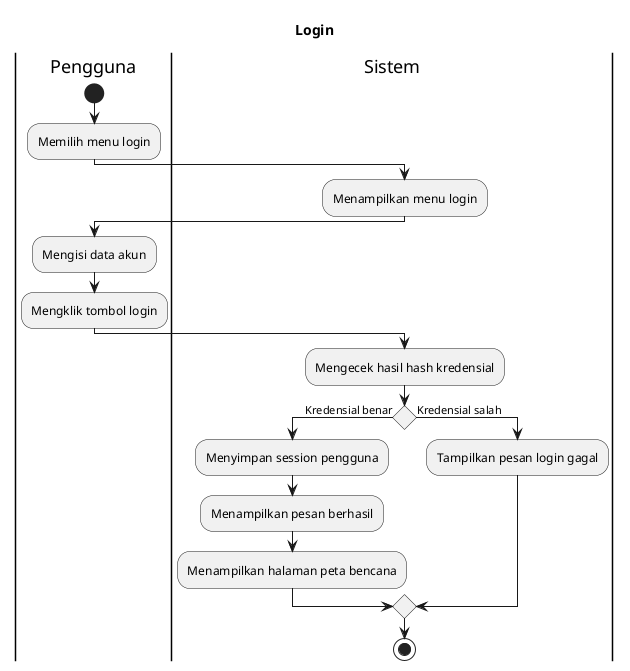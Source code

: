 @startuml UC-AUTH-002 - Login
!pragma useVerticalIf on

title Login

|Pengguna|
start
:Memilih menu login;

|Sistem|
:Menampilkan menu login;

|Pengguna|
:Mengisi data akun;
:Mengklik tombol login;

|Sistem|
:Mengecek hasil hash kredensial;
if () then (Kredensial benar)
  :Menyimpan session pengguna;
  :Menampilkan pesan berhasil;
  :Menampilkan halaman peta bencana;
else (Kredensial salah)
  :Tampilkan pesan login gagal;
endif 

stop
@enduml